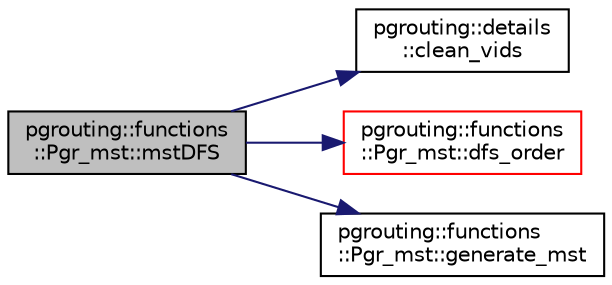 digraph "pgrouting::functions::Pgr_mst::mstDFS"
{
  edge [fontname="Helvetica",fontsize="10",labelfontname="Helvetica",labelfontsize="10"];
  node [fontname="Helvetica",fontsize="10",shape=record];
  rankdir="LR";
  Node89 [label="pgrouting::functions\l::Pgr_mst::mstDFS",height=0.2,width=0.4,color="black", fillcolor="grey75", style="filled", fontcolor="black"];
  Node89 -> Node90 [color="midnightblue",fontsize="10",style="solid",fontname="Helvetica"];
  Node90 [label="pgrouting::details\l::clean_vids",height=0.2,width=0.4,color="black", fillcolor="white", style="filled",URL="$namespacepgrouting_1_1details.html#a48b82554f45a9deb10ad4643cf764b34"];
  Node89 -> Node91 [color="midnightblue",fontsize="10",style="solid",fontname="Helvetica"];
  Node91 [label="pgrouting::functions\l::Pgr_mst::dfs_order",height=0.2,width=0.4,color="red", fillcolor="white", style="filled",URL="$classpgrouting_1_1functions_1_1Pgr__mst.html#aa34e0a020776107d2015e43dd47cac06"];
  Node89 -> Node95 [color="midnightblue",fontsize="10",style="solid",fontname="Helvetica"];
  Node95 [label="pgrouting::functions\l::Pgr_mst::generate_mst",height=0.2,width=0.4,color="black", fillcolor="white", style="filled",URL="$classpgrouting_1_1functions_1_1Pgr__mst.html#a392d9d410e879704966e0b79cc7c8b39"];
}
